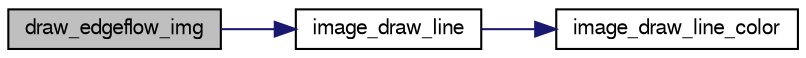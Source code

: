 digraph "draw_edgeflow_img"
{
  edge [fontname="FreeSans",fontsize="10",labelfontname="FreeSans",labelfontsize="10"];
  node [fontname="FreeSans",fontsize="10",shape=record];
  rankdir="LR";
  Node1 [label="draw_edgeflow_img",height=0.2,width=0.4,color="black", fillcolor="grey75", style="filled", fontcolor="black"];
  Node1 -> Node2 [color="midnightblue",fontsize="10",style="solid",fontname="FreeSans"];
  Node2 [label="image_draw_line",height=0.2,width=0.4,color="black", fillcolor="white", style="filled",URL="$image_8c.html#a40fe37e1ba3df58796c2aa29e04e8567",tooltip="Draw a pink line on the image. "];
  Node2 -> Node3 [color="midnightblue",fontsize="10",style="solid",fontname="FreeSans"];
  Node3 [label="image_draw_line_color",height=0.2,width=0.4,color="black", fillcolor="white", style="filled",URL="$image_8c.html#a5b1f40ae3b945985c9f4d09bdd313de8",tooltip="Draw a line on the image. "];
}
